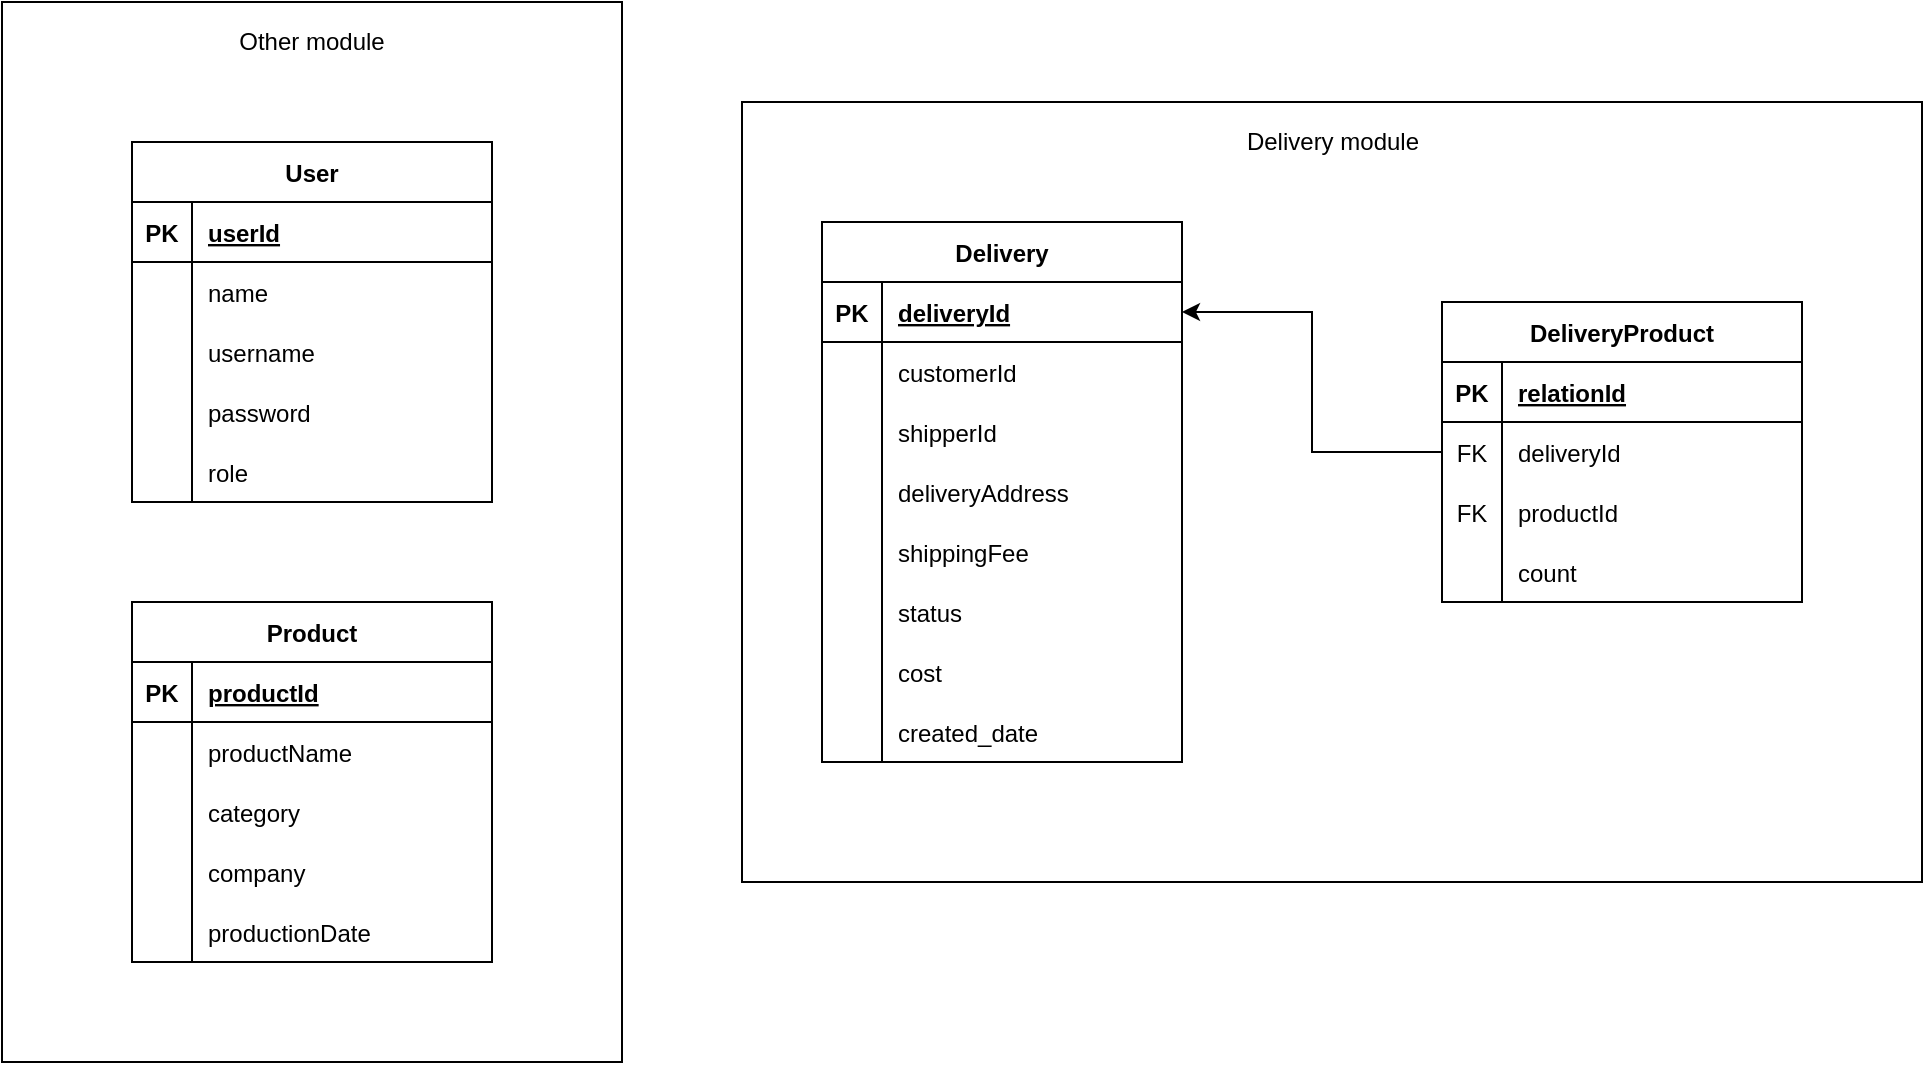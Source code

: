 <mxfile version="13.9.9" type="device"><diagram id="OTTX9jQUgrJmkevj6VS4" name="Page-1"><mxGraphModel dx="2176" dy="806" grid="1" gridSize="10" guides="1" tooltips="1" connect="1" arrows="1" fold="1" page="1" pageScale="1" pageWidth="850" pageHeight="1100" math="0" shadow="0"><root><mxCell id="0"/><mxCell id="1" parent="0"/><mxCell id="lAcMXwVX5Sge1LjCsGnn-3" value="" style="rounded=0;whiteSpace=wrap;html=1;" vertex="1" parent="1"><mxGeometry x="360" y="190" width="590" height="390" as="geometry"/></mxCell><mxCell id="lAcMXwVX5Sge1LjCsGnn-1" value="" style="rounded=0;whiteSpace=wrap;html=1;" vertex="1" parent="1"><mxGeometry x="-10" y="140" width="310" height="530" as="geometry"/></mxCell><mxCell id="4FiS_uYdiQJVlCNuynhk-1" value="User" style="shape=table;startSize=30;container=1;collapsible=1;childLayout=tableLayout;fixedRows=1;rowLines=0;fontStyle=1;align=center;resizeLast=1;" parent="1" vertex="1"><mxGeometry x="55" y="210" width="180" height="180" as="geometry"/></mxCell><mxCell id="4FiS_uYdiQJVlCNuynhk-2" value="" style="shape=partialRectangle;collapsible=0;dropTarget=0;pointerEvents=0;fillColor=none;top=0;left=0;bottom=1;right=0;points=[[0,0.5],[1,0.5]];portConstraint=eastwest;" parent="4FiS_uYdiQJVlCNuynhk-1" vertex="1"><mxGeometry y="30" width="180" height="30" as="geometry"/></mxCell><mxCell id="4FiS_uYdiQJVlCNuynhk-3" value="PK" style="shape=partialRectangle;connectable=0;fillColor=none;top=0;left=0;bottom=0;right=0;fontStyle=1;overflow=hidden;" parent="4FiS_uYdiQJVlCNuynhk-2" vertex="1"><mxGeometry width="30" height="30" as="geometry"/></mxCell><mxCell id="4FiS_uYdiQJVlCNuynhk-4" value="userId" style="shape=partialRectangle;connectable=0;fillColor=none;top=0;left=0;bottom=0;right=0;align=left;spacingLeft=6;fontStyle=5;overflow=hidden;" parent="4FiS_uYdiQJVlCNuynhk-2" vertex="1"><mxGeometry x="30" width="150" height="30" as="geometry"/></mxCell><mxCell id="4FiS_uYdiQJVlCNuynhk-5" value="" style="shape=partialRectangle;collapsible=0;dropTarget=0;pointerEvents=0;fillColor=none;top=0;left=0;bottom=0;right=0;points=[[0,0.5],[1,0.5]];portConstraint=eastwest;" parent="4FiS_uYdiQJVlCNuynhk-1" vertex="1"><mxGeometry y="60" width="180" height="30" as="geometry"/></mxCell><mxCell id="4FiS_uYdiQJVlCNuynhk-6" value="" style="shape=partialRectangle;connectable=0;fillColor=none;top=0;left=0;bottom=0;right=0;editable=1;overflow=hidden;" parent="4FiS_uYdiQJVlCNuynhk-5" vertex="1"><mxGeometry width="30" height="30" as="geometry"/></mxCell><mxCell id="4FiS_uYdiQJVlCNuynhk-7" value="name" style="shape=partialRectangle;connectable=0;fillColor=none;top=0;left=0;bottom=0;right=0;align=left;spacingLeft=6;overflow=hidden;" parent="4FiS_uYdiQJVlCNuynhk-5" vertex="1"><mxGeometry x="30" width="150" height="30" as="geometry"/></mxCell><mxCell id="4FiS_uYdiQJVlCNuynhk-8" value="" style="shape=partialRectangle;collapsible=0;dropTarget=0;pointerEvents=0;fillColor=none;top=0;left=0;bottom=0;right=0;points=[[0,0.5],[1,0.5]];portConstraint=eastwest;" parent="4FiS_uYdiQJVlCNuynhk-1" vertex="1"><mxGeometry y="90" width="180" height="30" as="geometry"/></mxCell><mxCell id="4FiS_uYdiQJVlCNuynhk-9" value="" style="shape=partialRectangle;connectable=0;fillColor=none;top=0;left=0;bottom=0;right=0;editable=1;overflow=hidden;" parent="4FiS_uYdiQJVlCNuynhk-8" vertex="1"><mxGeometry width="30" height="30" as="geometry"/></mxCell><mxCell id="4FiS_uYdiQJVlCNuynhk-10" value="username" style="shape=partialRectangle;connectable=0;fillColor=none;top=0;left=0;bottom=0;right=0;align=left;spacingLeft=6;overflow=hidden;" parent="4FiS_uYdiQJVlCNuynhk-8" vertex="1"><mxGeometry x="30" width="150" height="30" as="geometry"/></mxCell><mxCell id="4FiS_uYdiQJVlCNuynhk-11" value="" style="shape=partialRectangle;collapsible=0;dropTarget=0;pointerEvents=0;fillColor=none;top=0;left=0;bottom=0;right=0;points=[[0,0.5],[1,0.5]];portConstraint=eastwest;" parent="4FiS_uYdiQJVlCNuynhk-1" vertex="1"><mxGeometry y="120" width="180" height="30" as="geometry"/></mxCell><mxCell id="4FiS_uYdiQJVlCNuynhk-12" value="" style="shape=partialRectangle;connectable=0;fillColor=none;top=0;left=0;bottom=0;right=0;editable=1;overflow=hidden;" parent="4FiS_uYdiQJVlCNuynhk-11" vertex="1"><mxGeometry width="30" height="30" as="geometry"/></mxCell><mxCell id="4FiS_uYdiQJVlCNuynhk-13" value="password" style="shape=partialRectangle;connectable=0;fillColor=none;top=0;left=0;bottom=0;right=0;align=left;spacingLeft=6;overflow=hidden;" parent="4FiS_uYdiQJVlCNuynhk-11" vertex="1"><mxGeometry x="30" width="150" height="30" as="geometry"/></mxCell><mxCell id="4FiS_uYdiQJVlCNuynhk-14" value="" style="shape=partialRectangle;collapsible=0;dropTarget=0;pointerEvents=0;fillColor=none;top=0;left=0;bottom=0;right=0;points=[[0,0.5],[1,0.5]];portConstraint=eastwest;" parent="4FiS_uYdiQJVlCNuynhk-1" vertex="1"><mxGeometry y="150" width="180" height="30" as="geometry"/></mxCell><mxCell id="4FiS_uYdiQJVlCNuynhk-15" value="" style="shape=partialRectangle;connectable=0;fillColor=none;top=0;left=0;bottom=0;right=0;editable=1;overflow=hidden;" parent="4FiS_uYdiQJVlCNuynhk-14" vertex="1"><mxGeometry width="30" height="30" as="geometry"/></mxCell><mxCell id="4FiS_uYdiQJVlCNuynhk-16" value="role" style="shape=partialRectangle;connectable=0;fillColor=none;top=0;left=0;bottom=0;right=0;align=left;spacingLeft=6;overflow=hidden;" parent="4FiS_uYdiQJVlCNuynhk-14" vertex="1"><mxGeometry x="30" width="150" height="30" as="geometry"/></mxCell><mxCell id="4FiS_uYdiQJVlCNuynhk-20" value="Delivery" style="shape=table;startSize=30;container=1;collapsible=1;childLayout=tableLayout;fixedRows=1;rowLines=0;fontStyle=1;align=center;resizeLast=1;" parent="1" vertex="1"><mxGeometry x="400" y="250" width="180" height="270" as="geometry"/></mxCell><mxCell id="4FiS_uYdiQJVlCNuynhk-21" value="" style="shape=partialRectangle;collapsible=0;dropTarget=0;pointerEvents=0;fillColor=none;top=0;left=0;bottom=1;right=0;points=[[0,0.5],[1,0.5]];portConstraint=eastwest;" parent="4FiS_uYdiQJVlCNuynhk-20" vertex="1"><mxGeometry y="30" width="180" height="30" as="geometry"/></mxCell><mxCell id="4FiS_uYdiQJVlCNuynhk-22" value="PK" style="shape=partialRectangle;connectable=0;fillColor=none;top=0;left=0;bottom=0;right=0;fontStyle=1;overflow=hidden;" parent="4FiS_uYdiQJVlCNuynhk-21" vertex="1"><mxGeometry width="30" height="30" as="geometry"/></mxCell><mxCell id="4FiS_uYdiQJVlCNuynhk-23" value="deliveryId" style="shape=partialRectangle;connectable=0;fillColor=none;top=0;left=0;bottom=0;right=0;align=left;spacingLeft=6;fontStyle=5;overflow=hidden;" parent="4FiS_uYdiQJVlCNuynhk-21" vertex="1"><mxGeometry x="30" width="150" height="30" as="geometry"/></mxCell><mxCell id="4FiS_uYdiQJVlCNuynhk-24" value="" style="shape=partialRectangle;collapsible=0;dropTarget=0;pointerEvents=0;fillColor=none;top=0;left=0;bottom=0;right=0;points=[[0,0.5],[1,0.5]];portConstraint=eastwest;" parent="4FiS_uYdiQJVlCNuynhk-20" vertex="1"><mxGeometry y="60" width="180" height="30" as="geometry"/></mxCell><mxCell id="4FiS_uYdiQJVlCNuynhk-25" value="" style="shape=partialRectangle;connectable=0;fillColor=none;top=0;left=0;bottom=0;right=0;editable=1;overflow=hidden;" parent="4FiS_uYdiQJVlCNuynhk-24" vertex="1"><mxGeometry width="30" height="30" as="geometry"/></mxCell><mxCell id="4FiS_uYdiQJVlCNuynhk-26" value="customerId" style="shape=partialRectangle;connectable=0;fillColor=none;top=0;left=0;bottom=0;right=0;align=left;spacingLeft=6;overflow=hidden;" parent="4FiS_uYdiQJVlCNuynhk-24" vertex="1"><mxGeometry x="30" width="150" height="30" as="geometry"/></mxCell><mxCell id="4FiS_uYdiQJVlCNuynhk-27" value="" style="shape=partialRectangle;collapsible=0;dropTarget=0;pointerEvents=0;fillColor=none;top=0;left=0;bottom=0;right=0;points=[[0,0.5],[1,0.5]];portConstraint=eastwest;" parent="4FiS_uYdiQJVlCNuynhk-20" vertex="1"><mxGeometry y="90" width="180" height="30" as="geometry"/></mxCell><mxCell id="4FiS_uYdiQJVlCNuynhk-28" value="" style="shape=partialRectangle;connectable=0;fillColor=none;top=0;left=0;bottom=0;right=0;editable=1;overflow=hidden;" parent="4FiS_uYdiQJVlCNuynhk-27" vertex="1"><mxGeometry width="30" height="30" as="geometry"/></mxCell><mxCell id="4FiS_uYdiQJVlCNuynhk-29" value="shipperId" style="shape=partialRectangle;connectable=0;fillColor=none;top=0;left=0;bottom=0;right=0;align=left;spacingLeft=6;overflow=hidden;" parent="4FiS_uYdiQJVlCNuynhk-27" vertex="1"><mxGeometry x="30" width="150" height="30" as="geometry"/></mxCell><mxCell id="4FiS_uYdiQJVlCNuynhk-30" value="" style="shape=partialRectangle;collapsible=0;dropTarget=0;pointerEvents=0;fillColor=none;top=0;left=0;bottom=0;right=0;points=[[0,0.5],[1,0.5]];portConstraint=eastwest;" parent="4FiS_uYdiQJVlCNuynhk-20" vertex="1"><mxGeometry y="120" width="180" height="30" as="geometry"/></mxCell><mxCell id="4FiS_uYdiQJVlCNuynhk-31" value="" style="shape=partialRectangle;connectable=0;fillColor=none;top=0;left=0;bottom=0;right=0;editable=1;overflow=hidden;" parent="4FiS_uYdiQJVlCNuynhk-30" vertex="1"><mxGeometry width="30" height="30" as="geometry"/></mxCell><mxCell id="4FiS_uYdiQJVlCNuynhk-32" value="deliveryAddress" style="shape=partialRectangle;connectable=0;fillColor=none;top=0;left=0;bottom=0;right=0;align=left;spacingLeft=6;overflow=hidden;" parent="4FiS_uYdiQJVlCNuynhk-30" vertex="1"><mxGeometry x="30" width="150" height="30" as="geometry"/></mxCell><mxCell id="4FiS_uYdiQJVlCNuynhk-52" value="" style="shape=partialRectangle;collapsible=0;dropTarget=0;pointerEvents=0;fillColor=none;top=0;left=0;bottom=0;right=0;points=[[0,0.5],[1,0.5]];portConstraint=eastwest;" parent="4FiS_uYdiQJVlCNuynhk-20" vertex="1"><mxGeometry y="150" width="180" height="30" as="geometry"/></mxCell><mxCell id="4FiS_uYdiQJVlCNuynhk-53" value="" style="shape=partialRectangle;connectable=0;fillColor=none;top=0;left=0;bottom=0;right=0;editable=1;overflow=hidden;" parent="4FiS_uYdiQJVlCNuynhk-52" vertex="1"><mxGeometry width="30" height="30" as="geometry"/></mxCell><mxCell id="4FiS_uYdiQJVlCNuynhk-54" value="shippingFee" style="shape=partialRectangle;connectable=0;fillColor=none;top=0;left=0;bottom=0;right=0;align=left;spacingLeft=6;overflow=hidden;" parent="4FiS_uYdiQJVlCNuynhk-52" vertex="1"><mxGeometry x="30" width="150" height="30" as="geometry"/></mxCell><mxCell id="4FiS_uYdiQJVlCNuynhk-49" value="" style="shape=partialRectangle;collapsible=0;dropTarget=0;pointerEvents=0;fillColor=none;top=0;left=0;bottom=0;right=0;points=[[0,0.5],[1,0.5]];portConstraint=eastwest;" parent="4FiS_uYdiQJVlCNuynhk-20" vertex="1"><mxGeometry y="180" width="180" height="30" as="geometry"/></mxCell><mxCell id="4FiS_uYdiQJVlCNuynhk-50" value="" style="shape=partialRectangle;connectable=0;fillColor=none;top=0;left=0;bottom=0;right=0;editable=1;overflow=hidden;" parent="4FiS_uYdiQJVlCNuynhk-49" vertex="1"><mxGeometry width="30" height="30" as="geometry"/></mxCell><mxCell id="4FiS_uYdiQJVlCNuynhk-51" value="status" style="shape=partialRectangle;connectable=0;fillColor=none;top=0;left=0;bottom=0;right=0;align=left;spacingLeft=6;overflow=hidden;" parent="4FiS_uYdiQJVlCNuynhk-49" vertex="1"><mxGeometry x="30" width="150" height="30" as="geometry"/></mxCell><mxCell id="lAcMXwVX5Sge1LjCsGnn-5" value="" style="shape=partialRectangle;collapsible=0;dropTarget=0;pointerEvents=0;fillColor=none;top=0;left=0;bottom=0;right=0;points=[[0,0.5],[1,0.5]];portConstraint=eastwest;" vertex="1" parent="4FiS_uYdiQJVlCNuynhk-20"><mxGeometry y="210" width="180" height="30" as="geometry"/></mxCell><mxCell id="lAcMXwVX5Sge1LjCsGnn-6" value="" style="shape=partialRectangle;connectable=0;fillColor=none;top=0;left=0;bottom=0;right=0;editable=1;overflow=hidden;" vertex="1" parent="lAcMXwVX5Sge1LjCsGnn-5"><mxGeometry width="30" height="30" as="geometry"/></mxCell><mxCell id="lAcMXwVX5Sge1LjCsGnn-7" value="cost" style="shape=partialRectangle;connectable=0;fillColor=none;top=0;left=0;bottom=0;right=0;align=left;spacingLeft=6;overflow=hidden;" vertex="1" parent="lAcMXwVX5Sge1LjCsGnn-5"><mxGeometry x="30" width="150" height="30" as="geometry"/></mxCell><mxCell id="lAcMXwVX5Sge1LjCsGnn-8" value="" style="shape=partialRectangle;collapsible=0;dropTarget=0;pointerEvents=0;fillColor=none;top=0;left=0;bottom=0;right=0;points=[[0,0.5],[1,0.5]];portConstraint=eastwest;" vertex="1" parent="4FiS_uYdiQJVlCNuynhk-20"><mxGeometry y="240" width="180" height="30" as="geometry"/></mxCell><mxCell id="lAcMXwVX5Sge1LjCsGnn-9" value="" style="shape=partialRectangle;connectable=0;fillColor=none;top=0;left=0;bottom=0;right=0;editable=1;overflow=hidden;" vertex="1" parent="lAcMXwVX5Sge1LjCsGnn-8"><mxGeometry width="30" height="30" as="geometry"/></mxCell><mxCell id="lAcMXwVX5Sge1LjCsGnn-10" value="created_date" style="shape=partialRectangle;connectable=0;fillColor=none;top=0;left=0;bottom=0;right=0;align=left;spacingLeft=6;overflow=hidden;" vertex="1" parent="lAcMXwVX5Sge1LjCsGnn-8"><mxGeometry x="30" width="150" height="30" as="geometry"/></mxCell><mxCell id="4FiS_uYdiQJVlCNuynhk-57" value="DeliveryProduct" style="shape=table;startSize=30;container=1;collapsible=1;childLayout=tableLayout;fixedRows=1;rowLines=0;fontStyle=1;align=center;resizeLast=1;" parent="1" vertex="1"><mxGeometry x="710" y="290" width="180" height="150" as="geometry"/></mxCell><mxCell id="4FiS_uYdiQJVlCNuynhk-58" value="" style="shape=partialRectangle;collapsible=0;dropTarget=0;pointerEvents=0;fillColor=none;top=0;left=0;bottom=1;right=0;points=[[0,0.5],[1,0.5]];portConstraint=eastwest;" parent="4FiS_uYdiQJVlCNuynhk-57" vertex="1"><mxGeometry y="30" width="180" height="30" as="geometry"/></mxCell><mxCell id="4FiS_uYdiQJVlCNuynhk-59" value="PK" style="shape=partialRectangle;connectable=0;fillColor=none;top=0;left=0;bottom=0;right=0;fontStyle=1;overflow=hidden;" parent="4FiS_uYdiQJVlCNuynhk-58" vertex="1"><mxGeometry width="30" height="30" as="geometry"/></mxCell><mxCell id="4FiS_uYdiQJVlCNuynhk-60" value="relationId" style="shape=partialRectangle;connectable=0;fillColor=none;top=0;left=0;bottom=0;right=0;align=left;spacingLeft=6;fontStyle=5;overflow=hidden;" parent="4FiS_uYdiQJVlCNuynhk-58" vertex="1"><mxGeometry x="30" width="150" height="30" as="geometry"/></mxCell><mxCell id="4FiS_uYdiQJVlCNuynhk-61" value="" style="shape=partialRectangle;collapsible=0;dropTarget=0;pointerEvents=0;fillColor=none;top=0;left=0;bottom=0;right=0;points=[[0,0.5],[1,0.5]];portConstraint=eastwest;" parent="4FiS_uYdiQJVlCNuynhk-57" vertex="1"><mxGeometry y="60" width="180" height="30" as="geometry"/></mxCell><mxCell id="4FiS_uYdiQJVlCNuynhk-62" value="FK" style="shape=partialRectangle;connectable=0;fillColor=none;top=0;left=0;bottom=0;right=0;editable=1;overflow=hidden;" parent="4FiS_uYdiQJVlCNuynhk-61" vertex="1"><mxGeometry width="30" height="30" as="geometry"/></mxCell><mxCell id="4FiS_uYdiQJVlCNuynhk-63" value="deliveryId" style="shape=partialRectangle;connectable=0;fillColor=none;top=0;left=0;bottom=0;right=0;align=left;spacingLeft=6;overflow=hidden;" parent="4FiS_uYdiQJVlCNuynhk-61" vertex="1"><mxGeometry x="30" width="150" height="30" as="geometry"/></mxCell><mxCell id="4FiS_uYdiQJVlCNuynhk-64" value="" style="shape=partialRectangle;collapsible=0;dropTarget=0;pointerEvents=0;fillColor=none;top=0;left=0;bottom=0;right=0;points=[[0,0.5],[1,0.5]];portConstraint=eastwest;" parent="4FiS_uYdiQJVlCNuynhk-57" vertex="1"><mxGeometry y="90" width="180" height="30" as="geometry"/></mxCell><mxCell id="4FiS_uYdiQJVlCNuynhk-65" value="FK" style="shape=partialRectangle;connectable=0;fillColor=none;top=0;left=0;bottom=0;right=0;editable=1;overflow=hidden;" parent="4FiS_uYdiQJVlCNuynhk-64" vertex="1"><mxGeometry width="30" height="30" as="geometry"/></mxCell><mxCell id="4FiS_uYdiQJVlCNuynhk-66" value="productId" style="shape=partialRectangle;connectable=0;fillColor=none;top=0;left=0;bottom=0;right=0;align=left;spacingLeft=6;overflow=hidden;" parent="4FiS_uYdiQJVlCNuynhk-64" vertex="1"><mxGeometry x="30" width="150" height="30" as="geometry"/></mxCell><mxCell id="4FiS_uYdiQJVlCNuynhk-67" value="" style="shape=partialRectangle;collapsible=0;dropTarget=0;pointerEvents=0;fillColor=none;top=0;left=0;bottom=0;right=0;points=[[0,0.5],[1,0.5]];portConstraint=eastwest;" parent="4FiS_uYdiQJVlCNuynhk-57" vertex="1"><mxGeometry y="120" width="180" height="30" as="geometry"/></mxCell><mxCell id="4FiS_uYdiQJVlCNuynhk-68" value="" style="shape=partialRectangle;connectable=0;fillColor=none;top=0;left=0;bottom=0;right=0;editable=1;overflow=hidden;" parent="4FiS_uYdiQJVlCNuynhk-67" vertex="1"><mxGeometry width="30" height="30" as="geometry"/></mxCell><mxCell id="4FiS_uYdiQJVlCNuynhk-69" value="count" style="shape=partialRectangle;connectable=0;fillColor=none;top=0;left=0;bottom=0;right=0;align=left;spacingLeft=6;overflow=hidden;" parent="4FiS_uYdiQJVlCNuynhk-67" vertex="1"><mxGeometry x="30" width="150" height="30" as="geometry"/></mxCell><mxCell id="4FiS_uYdiQJVlCNuynhk-70" style="edgeStyle=orthogonalEdgeStyle;rounded=0;orthogonalLoop=1;jettySize=auto;html=1;exitX=0;exitY=0.5;exitDx=0;exitDy=0;entryX=1;entryY=0.5;entryDx=0;entryDy=0;" parent="1" source="4FiS_uYdiQJVlCNuynhk-61" target="4FiS_uYdiQJVlCNuynhk-21" edge="1"><mxGeometry relative="1" as="geometry"/></mxCell><mxCell id="PIQOs7d2lMJBSKMvsPOn-1" value="Product" style="shape=table;startSize=30;container=1;collapsible=1;childLayout=tableLayout;fixedRows=1;rowLines=0;fontStyle=1;align=center;resizeLast=1;" parent="1" vertex="1"><mxGeometry x="55" y="440" width="180" height="180" as="geometry"/></mxCell><mxCell id="PIQOs7d2lMJBSKMvsPOn-2" value="" style="shape=partialRectangle;collapsible=0;dropTarget=0;pointerEvents=0;fillColor=none;top=0;left=0;bottom=1;right=0;points=[[0,0.5],[1,0.5]];portConstraint=eastwest;" parent="PIQOs7d2lMJBSKMvsPOn-1" vertex="1"><mxGeometry y="30" width="180" height="30" as="geometry"/></mxCell><mxCell id="PIQOs7d2lMJBSKMvsPOn-3" value="PK" style="shape=partialRectangle;connectable=0;fillColor=none;top=0;left=0;bottom=0;right=0;fontStyle=1;overflow=hidden;" parent="PIQOs7d2lMJBSKMvsPOn-2" vertex="1"><mxGeometry width="30" height="30" as="geometry"/></mxCell><mxCell id="PIQOs7d2lMJBSKMvsPOn-4" value="productId" style="shape=partialRectangle;connectable=0;fillColor=none;top=0;left=0;bottom=0;right=0;align=left;spacingLeft=6;fontStyle=5;overflow=hidden;" parent="PIQOs7d2lMJBSKMvsPOn-2" vertex="1"><mxGeometry x="30" width="150" height="30" as="geometry"/></mxCell><mxCell id="PIQOs7d2lMJBSKMvsPOn-5" value="" style="shape=partialRectangle;collapsible=0;dropTarget=0;pointerEvents=0;fillColor=none;top=0;left=0;bottom=0;right=0;points=[[0,0.5],[1,0.5]];portConstraint=eastwest;" parent="PIQOs7d2lMJBSKMvsPOn-1" vertex="1"><mxGeometry y="60" width="180" height="30" as="geometry"/></mxCell><mxCell id="PIQOs7d2lMJBSKMvsPOn-6" value="" style="shape=partialRectangle;connectable=0;fillColor=none;top=0;left=0;bottom=0;right=0;editable=1;overflow=hidden;" parent="PIQOs7d2lMJBSKMvsPOn-5" vertex="1"><mxGeometry width="30" height="30" as="geometry"/></mxCell><mxCell id="PIQOs7d2lMJBSKMvsPOn-7" value="productName" style="shape=partialRectangle;connectable=0;fillColor=none;top=0;left=0;bottom=0;right=0;align=left;spacingLeft=6;overflow=hidden;" parent="PIQOs7d2lMJBSKMvsPOn-5" vertex="1"><mxGeometry x="30" width="150" height="30" as="geometry"/></mxCell><mxCell id="PIQOs7d2lMJBSKMvsPOn-11" value="" style="shape=partialRectangle;collapsible=0;dropTarget=0;pointerEvents=0;fillColor=none;top=0;left=0;bottom=0;right=0;points=[[0,0.5],[1,0.5]];portConstraint=eastwest;" parent="PIQOs7d2lMJBSKMvsPOn-1" vertex="1"><mxGeometry y="90" width="180" height="30" as="geometry"/></mxCell><mxCell id="PIQOs7d2lMJBSKMvsPOn-12" value="" style="shape=partialRectangle;connectable=0;fillColor=none;top=0;left=0;bottom=0;right=0;editable=1;overflow=hidden;" parent="PIQOs7d2lMJBSKMvsPOn-11" vertex="1"><mxGeometry width="30" height="30" as="geometry"/></mxCell><mxCell id="PIQOs7d2lMJBSKMvsPOn-13" value="category" style="shape=partialRectangle;connectable=0;fillColor=none;top=0;left=0;bottom=0;right=0;align=left;spacingLeft=6;overflow=hidden;" parent="PIQOs7d2lMJBSKMvsPOn-11" vertex="1"><mxGeometry x="30" width="150" height="30" as="geometry"/></mxCell><mxCell id="PIQOs7d2lMJBSKMvsPOn-8" value="" style="shape=partialRectangle;collapsible=0;dropTarget=0;pointerEvents=0;fillColor=none;top=0;left=0;bottom=0;right=0;points=[[0,0.5],[1,0.5]];portConstraint=eastwest;" parent="PIQOs7d2lMJBSKMvsPOn-1" vertex="1"><mxGeometry y="120" width="180" height="30" as="geometry"/></mxCell><mxCell id="PIQOs7d2lMJBSKMvsPOn-9" value="" style="shape=partialRectangle;connectable=0;fillColor=none;top=0;left=0;bottom=0;right=0;editable=1;overflow=hidden;" parent="PIQOs7d2lMJBSKMvsPOn-8" vertex="1"><mxGeometry width="30" height="30" as="geometry"/></mxCell><mxCell id="PIQOs7d2lMJBSKMvsPOn-10" value="company" style="shape=partialRectangle;connectable=0;fillColor=none;top=0;left=0;bottom=0;right=0;align=left;spacingLeft=6;overflow=hidden;" parent="PIQOs7d2lMJBSKMvsPOn-8" vertex="1"><mxGeometry x="30" width="150" height="30" as="geometry"/></mxCell><mxCell id="PIQOs7d2lMJBSKMvsPOn-14" value="" style="shape=partialRectangle;collapsible=0;dropTarget=0;pointerEvents=0;fillColor=none;top=0;left=0;bottom=0;right=0;points=[[0,0.5],[1,0.5]];portConstraint=eastwest;" parent="PIQOs7d2lMJBSKMvsPOn-1" vertex="1"><mxGeometry y="150" width="180" height="30" as="geometry"/></mxCell><mxCell id="PIQOs7d2lMJBSKMvsPOn-15" value="" style="shape=partialRectangle;connectable=0;fillColor=none;top=0;left=0;bottom=0;right=0;editable=1;overflow=hidden;" parent="PIQOs7d2lMJBSKMvsPOn-14" vertex="1"><mxGeometry width="30" height="30" as="geometry"/></mxCell><mxCell id="PIQOs7d2lMJBSKMvsPOn-16" value="productionDate" style="shape=partialRectangle;connectable=0;fillColor=none;top=0;left=0;bottom=0;right=0;align=left;spacingLeft=6;overflow=hidden;" parent="PIQOs7d2lMJBSKMvsPOn-14" vertex="1"><mxGeometry x="30" width="150" height="30" as="geometry"/></mxCell><mxCell id="lAcMXwVX5Sge1LjCsGnn-2" value="Other module" style="text;html=1;strokeColor=none;fillColor=none;align=center;verticalAlign=middle;whiteSpace=wrap;rounded=0;" vertex="1" parent="1"><mxGeometry x="100" y="150" width="90" height="20" as="geometry"/></mxCell><mxCell id="lAcMXwVX5Sge1LjCsGnn-4" value="Delivery module" style="text;html=1;strokeColor=none;fillColor=none;align=center;verticalAlign=middle;whiteSpace=wrap;rounded=0;" vertex="1" parent="1"><mxGeometry x="607.5" y="200" width="95" height="20" as="geometry"/></mxCell></root></mxGraphModel></diagram></mxfile>